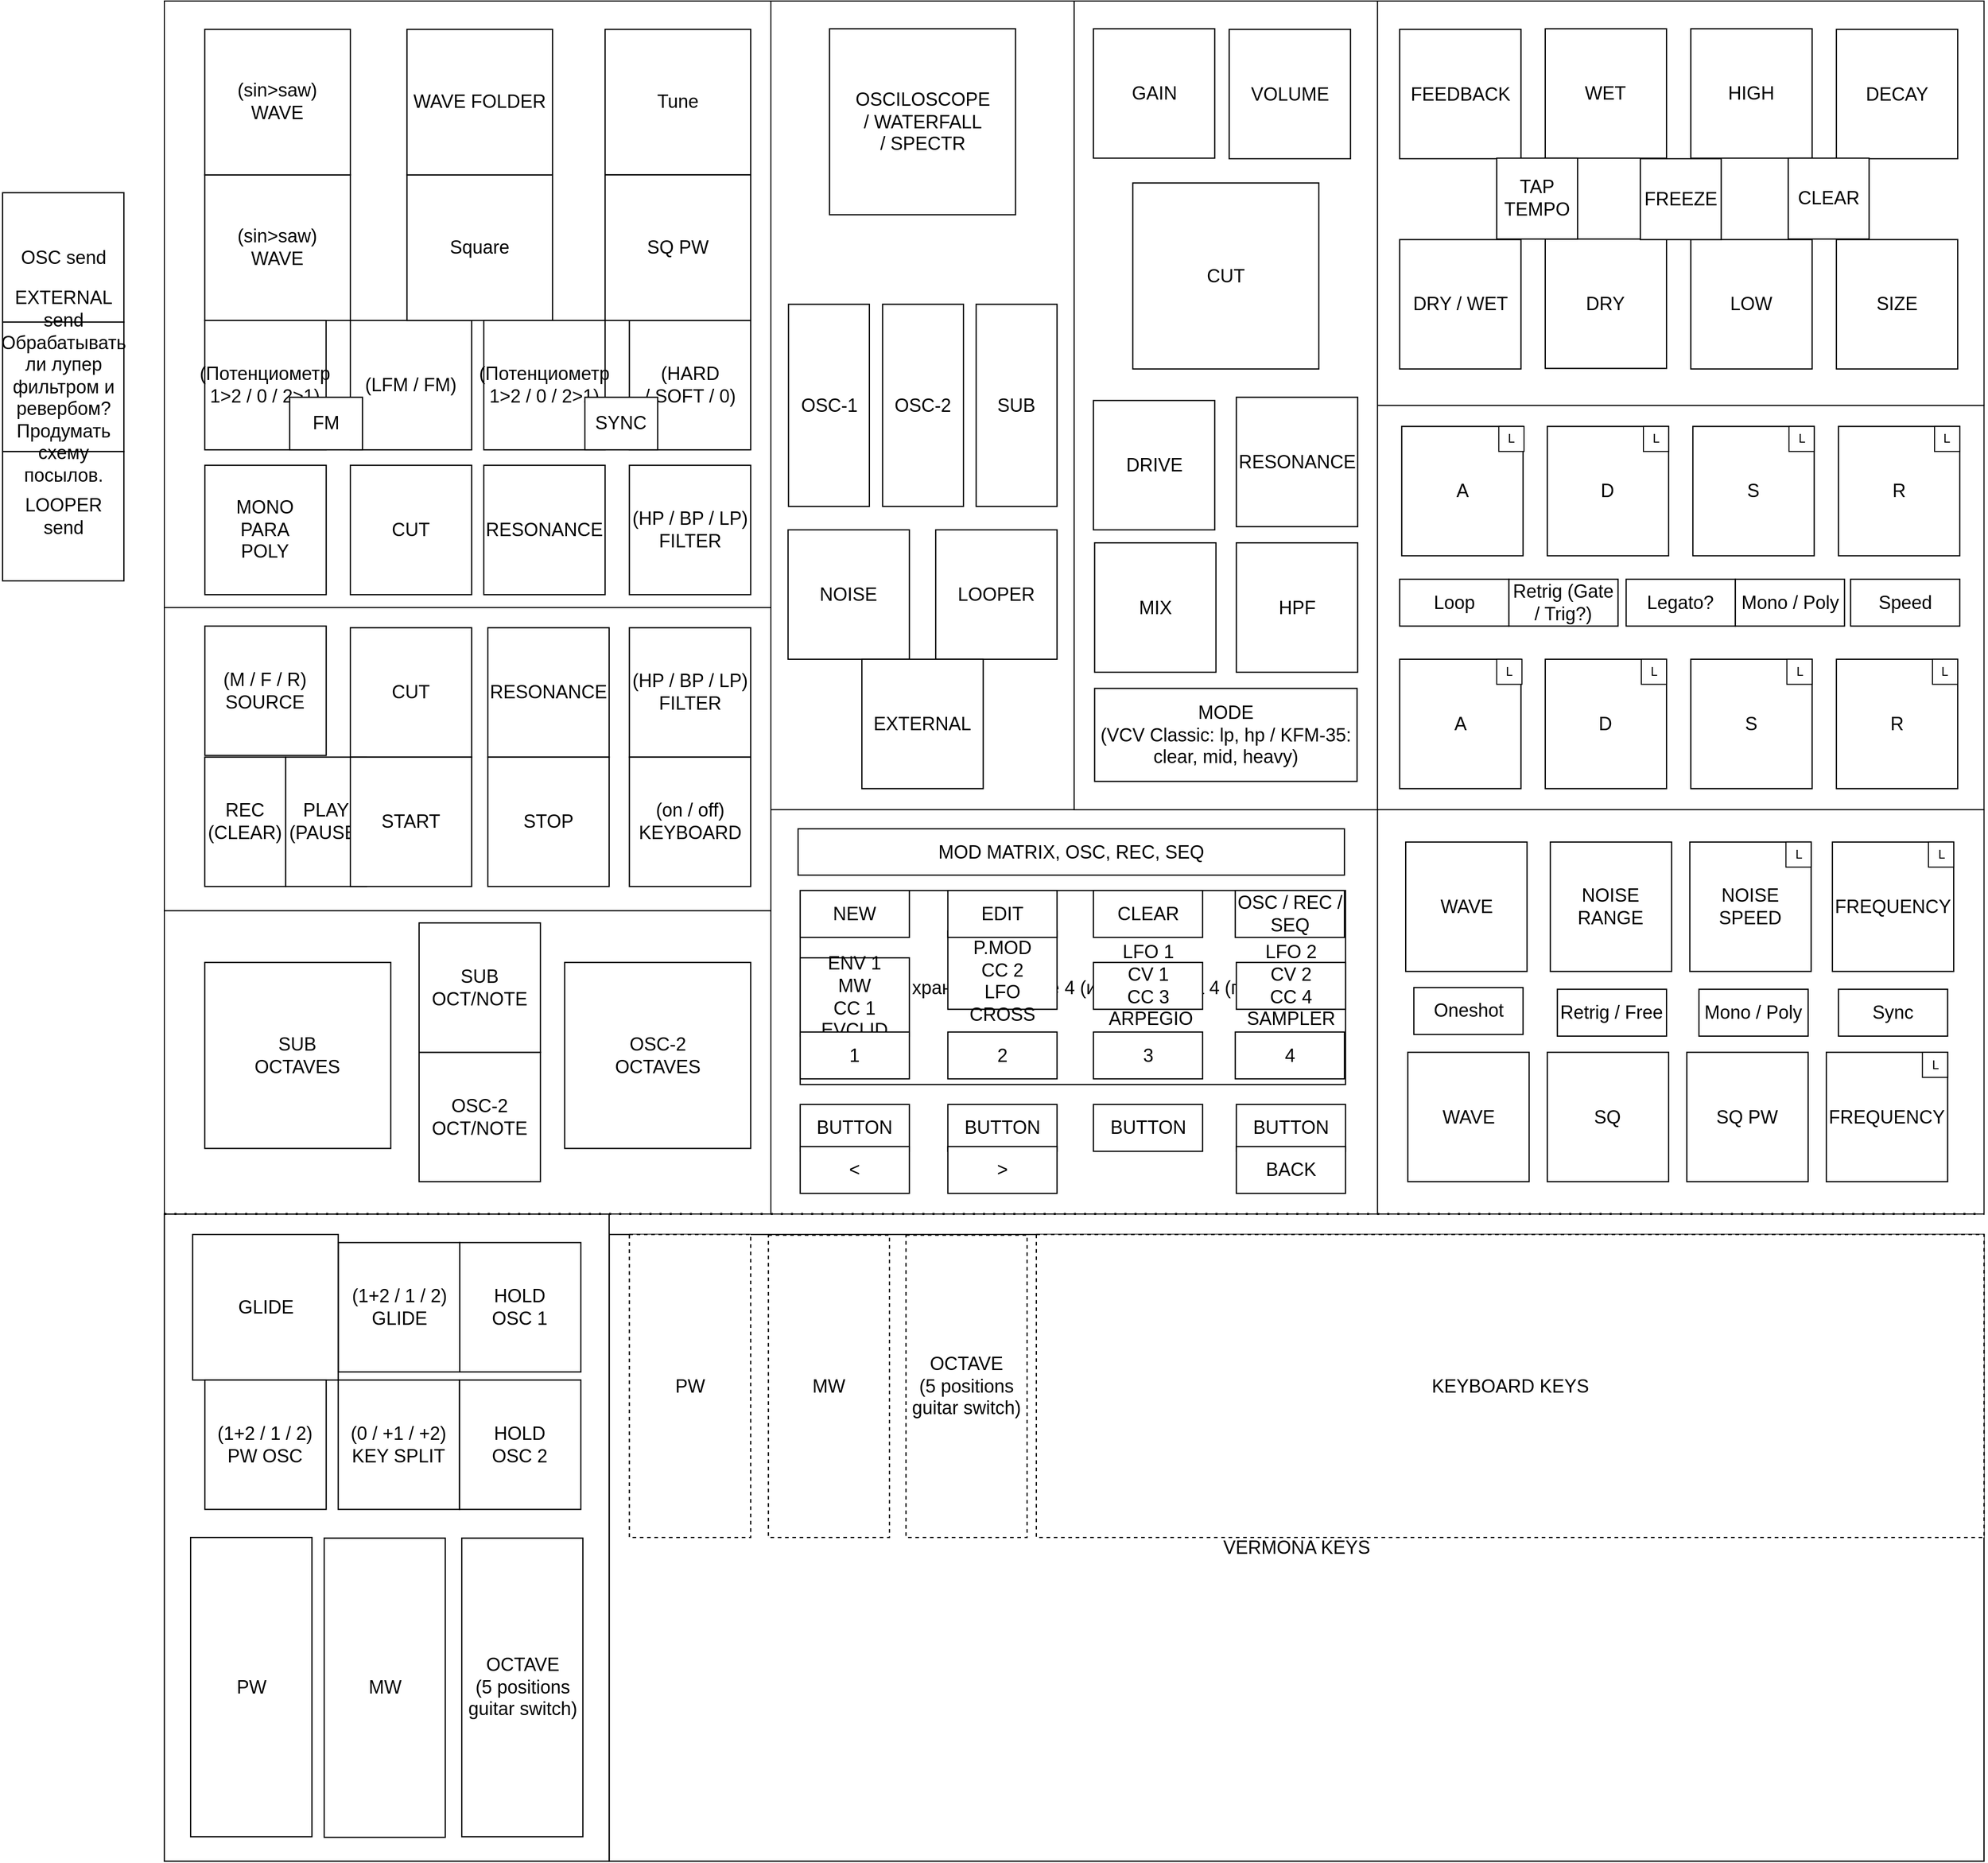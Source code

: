<mxfile version="27.0.4">
  <diagram name="Page-1" id="0yerQAa0baYgFGr-IkGp">
    <mxGraphModel dx="3122" dy="815" grid="1" gridSize="39.37" guides="1" tooltips="1" connect="1" arrows="1" fold="1" page="1" pageScale="1" pageWidth="1776" pageHeight="1811" math="0" shadow="0">
      <root>
        <mxCell id="0" />
        <mxCell id="1" parent="0" />
        <mxCell id="m4RewTG6IQld1wpyNN1v-41" value="VERMONA KEYS" style="rounded=0;whiteSpace=wrap;html=1;strokeWidth=1.181;fontSize=18;movable=0;resizable=0;rotatable=0;deletable=0;editable=0;locked=1;connectable=0;" parent="1" vertex="1">
          <mxGeometry x="433.05" y="1201" width="1338.58" height="610.235" as="geometry" />
        </mxCell>
        <mxCell id="wlH6y_KVvPXo0IShCjxc-1" value="" style="rounded=0;whiteSpace=wrap;html=1;strokeWidth=1.181;fontSize=18;movable=0;resizable=0;rotatable=0;deletable=0;editable=0;locked=1;connectable=0;" parent="1" vertex="1">
          <mxGeometry y="1181.1" width="433.07" height="630.14" as="geometry" />
        </mxCell>
        <mxCell id="xokh4Ez91sBqfJbft43O-5" value="" style="rounded=0;whiteSpace=wrap;html=1;movable=0;resizable=0;rotatable=0;deletable=0;editable=0;locked=1;connectable=0;" parent="1" vertex="1">
          <mxGeometry x="-2.274e-13" y="1.421e-14" width="590.55" height="590.55" as="geometry" />
        </mxCell>
        <mxCell id="xokh4Ez91sBqfJbft43O-4" value="" style="rounded=0;whiteSpace=wrap;html=1;movable=0;resizable=0;rotatable=0;deletable=0;editable=0;locked=1;connectable=0;" parent="1" vertex="1">
          <mxGeometry x="-2.274e-13" y="590.54" width="590.55" height="295.275" as="geometry" />
        </mxCell>
        <mxCell id="xokh4Ez91sBqfJbft43O-3" value="" style="rounded=0;whiteSpace=wrap;html=1;movable=0;resizable=0;rotatable=0;deletable=0;editable=0;locked=1;connectable=0;" parent="1" vertex="1">
          <mxGeometry x="-2.274e-13" y="885.82" width="590.55" height="295.275" as="geometry" />
        </mxCell>
        <mxCell id="xokh4Ez91sBqfJbft43O-2" value="" style="rounded=0;whiteSpace=wrap;html=1;movable=0;resizable=0;rotatable=0;deletable=0;editable=0;locked=1;connectable=0;" parent="1" vertex="1">
          <mxGeometry x="1181.08" y="393.7" width="590.55" height="393.7" as="geometry" />
        </mxCell>
        <mxCell id="d05ju5goZMEUmhi3or16-11" value="" style="rounded=0;whiteSpace=wrap;html=1;movable=0;resizable=0;rotatable=0;deletable=0;editable=0;locked=1;connectable=0;" parent="1" vertex="1">
          <mxGeometry x="1181.1" width="590.55" height="393.7" as="geometry" />
        </mxCell>
        <mxCell id="xokh4Ez91sBqfJbft43O-1" value="" style="rounded=0;whiteSpace=wrap;html=1;movable=0;resizable=0;rotatable=0;deletable=0;editable=0;locked=1;connectable=0;" parent="1" vertex="1">
          <mxGeometry x="1181.1" y="787.4" width="590.55" height="393.7" as="geometry" />
        </mxCell>
        <mxCell id="56mNvcB_yV8vKIjIocQw-3" value="" style="rounded=0;whiteSpace=wrap;html=1;movable=0;resizable=0;rotatable=0;deletable=0;editable=0;locked=1;connectable=0;" parent="1" vertex="1">
          <mxGeometry x="590.55" width="295.27" height="787.4" as="geometry" />
        </mxCell>
        <mxCell id="d05ju5goZMEUmhi3or16-10" value="" style="rounded=0;whiteSpace=wrap;html=1;movable=0;resizable=0;rotatable=0;deletable=0;editable=0;locked=1;connectable=0;" parent="1" vertex="1">
          <mxGeometry x="590.55" y="787.4" width="590.55" height="393.7" as="geometry" />
        </mxCell>
        <mxCell id="m4RewTG6IQld1wpyNN1v-2" value="(sin&amp;gt;saw)&lt;br&gt;WAVE" style="rounded=0;whiteSpace=wrap;html=1;strokeWidth=1.181;fontSize=18;" parent="1" vertex="1">
          <mxGeometry x="39.37" y="169.29" width="141.732" height="141.732" as="geometry" />
        </mxCell>
        <mxCell id="m4RewTG6IQld1wpyNN1v-3" value="(LFM / FM)" style="rounded=0;whiteSpace=wrap;html=1;strokeWidth=1.181;fontSize=18;" parent="1" vertex="1">
          <mxGeometry x="181.1" y="311.02" width="118.11" height="125.984" as="geometry" />
        </mxCell>
        <mxCell id="m4RewTG6IQld1wpyNN1v-4" value="Square" style="rounded=0;whiteSpace=wrap;html=1;strokeWidth=1.181;fontSize=18;" parent="1" vertex="1">
          <mxGeometry x="236.22" y="169.29" width="141.732" height="141.732" as="geometry" />
        </mxCell>
        <mxCell id="m4RewTG6IQld1wpyNN1v-6" value="(HARD /&amp;nbsp;SOFT / 0)" style="rounded=0;whiteSpace=wrap;html=1;strokeWidth=1.181;fontSize=18;" parent="1" vertex="1">
          <mxGeometry x="452.75" y="311.02" width="118.11" height="125.984" as="geometry" />
        </mxCell>
        <mxCell id="m4RewTG6IQld1wpyNN1v-7" value="(sin&amp;gt;saw)&lt;br&gt;WAVE" style="rounded=0;whiteSpace=wrap;html=1;strokeWidth=1.181;fontSize=18;" parent="1" vertex="1">
          <mxGeometry x="39.37" y="27.56" width="141.732" height="141.732" as="geometry" />
        </mxCell>
        <mxCell id="m4RewTG6IQld1wpyNN1v-9" value="WAVE FOLDER" style="rounded=0;whiteSpace=wrap;html=1;strokeWidth=1.181;fontSize=18;" parent="1" vertex="1">
          <mxGeometry x="236.22" y="27.56" width="141.732" height="141.732" as="geometry" />
        </mxCell>
        <mxCell id="m4RewTG6IQld1wpyNN1v-10" value="Tune" style="rounded=0;whiteSpace=wrap;html=1;strokeWidth=1.181;fontSize=18;" parent="1" vertex="1">
          <mxGeometry x="429.13" y="27.56" width="141.732" height="141.732" as="geometry" />
        </mxCell>
        <mxCell id="m4RewTG6IQld1wpyNN1v-14" value="OSC-2&lt;br&gt;OCTAVES" style="rounded=0;whiteSpace=wrap;html=1;strokeWidth=1.181;fontSize=18;" parent="1" vertex="1">
          <mxGeometry x="389.76" y="936.13" width="181.102" height="181.102" as="geometry" />
        </mxCell>
        <mxCell id="m4RewTG6IQld1wpyNN1v-15" value="OSC-2&lt;br&gt;OCT/NOTE" style="rounded=0;whiteSpace=wrap;html=1;strokeWidth=1.181;fontSize=18;" parent="1" vertex="1">
          <mxGeometry x="248.03" y="1023.62" width="118.11" height="125.984" as="geometry" />
        </mxCell>
        <mxCell id="m4RewTG6IQld1wpyNN1v-16" value="SUB&lt;br&gt;OCTAVES" style="rounded=0;whiteSpace=wrap;html=1;strokeWidth=1.181;fontSize=18;" parent="1" vertex="1">
          <mxGeometry x="39.37" y="936.13" width="181.102" height="181.102" as="geometry" />
        </mxCell>
        <mxCell id="m4RewTG6IQld1wpyNN1v-17" value="SUB&lt;br&gt;OCT/NOTE" style="rounded=0;whiteSpace=wrap;html=1;strokeWidth=1.181;fontSize=18;" parent="1" vertex="1">
          <mxGeometry x="248.03" y="897.64" width="118.11" height="125.984" as="geometry" />
        </mxCell>
        <mxCell id="m4RewTG6IQld1wpyNN1v-19" value="&lt;div&gt;OSC-1&lt;/div&gt;" style="rounded=0;whiteSpace=wrap;html=1;strokeWidth=1.181;fontSize=18;" parent="1" vertex="1">
          <mxGeometry x="607.67" y="295.29" width="78.74" height="196.85" as="geometry" />
        </mxCell>
        <mxCell id="m4RewTG6IQld1wpyNN1v-20" value="OSC-2" style="rounded=0;whiteSpace=wrap;html=1;strokeWidth=1.181;fontSize=18;" parent="1" vertex="1">
          <mxGeometry x="699.29" y="295.27" width="78.74" height="196.85" as="geometry" />
        </mxCell>
        <mxCell id="m4RewTG6IQld1wpyNN1v-21" value="SUB" style="rounded=0;whiteSpace=wrap;html=1;strokeWidth=1.181;fontSize=18;" parent="1" vertex="1">
          <mxGeometry x="790.38" y="295.29" width="78.74" height="196.85" as="geometry" />
        </mxCell>
        <mxCell id="m4RewTG6IQld1wpyNN1v-22" value="NOISE" style="rounded=0;whiteSpace=wrap;html=1;strokeWidth=1.181;fontSize=18;" parent="1" vertex="1">
          <mxGeometry x="607.25" y="514.93" width="118.11" height="125.984" as="geometry" />
        </mxCell>
        <mxCell id="m4RewTG6IQld1wpyNN1v-23" value="LOOPER" style="rounded=0;whiteSpace=wrap;html=1;strokeWidth=1.181;fontSize=18;" parent="1" vertex="1">
          <mxGeometry x="751.01" y="514.93" width="118.11" height="125.984" as="geometry" />
        </mxCell>
        <mxCell id="m4RewTG6IQld1wpyNN1v-24" value="EXTERNAL" style="rounded=0;whiteSpace=wrap;html=1;strokeWidth=1.181;fontSize=18;" parent="1" vertex="1">
          <mxGeometry x="679.13" y="640.91" width="118.11" height="125.984" as="geometry" />
        </mxCell>
        <mxCell id="m4RewTG6IQld1wpyNN1v-32" value="GLIDE" style="rounded=0;whiteSpace=wrap;html=1;strokeWidth=1.181;fontSize=18;" parent="1" vertex="1">
          <mxGeometry x="27.56" y="1201.0" width="141.732" height="141.732" as="geometry" />
        </mxCell>
        <mxCell id="m4RewTG6IQld1wpyNN1v-35" value="MW" style="rounded=0;whiteSpace=wrap;html=1;strokeWidth=1.181;fontSize=18;dashed=1;" parent="1" vertex="1">
          <mxGeometry x="588.09" y="1201.61" width="117.9" height="294.45" as="geometry" />
        </mxCell>
        <mxCell id="m4RewTG6IQld1wpyNN1v-36" value="OCTAVE&lt;br&gt;(5 positions guitar switch)" style="rounded=0;whiteSpace=wrap;html=1;strokeWidth=1.181;fontSize=18;dashed=1;" parent="1" vertex="1">
          <mxGeometry x="722.06" y="1201.61" width="117.9" height="294.45" as="geometry" />
        </mxCell>
        <mxCell id="m4RewTG6IQld1wpyNN1v-37" value="HOLD&lt;br&gt;&lt;div&gt;OSC 1&lt;/div&gt;" style="rounded=0;whiteSpace=wrap;html=1;strokeWidth=1.181;fontSize=18;" parent="1" vertex="1">
          <mxGeometry x="287.4" y="1208.87" width="118.11" height="125.984" as="geometry" />
        </mxCell>
        <mxCell id="m4RewTG6IQld1wpyNN1v-38" value="(0 / +1 / +2)&lt;br&gt;KEY SPLIT" style="rounded=0;whiteSpace=wrap;html=1;strokeWidth=1.181;fontSize=18;" parent="1" vertex="1">
          <mxGeometry x="169.29" y="1342.73" width="118.11" height="125.984" as="geometry" />
        </mxCell>
        <mxCell id="m4RewTG6IQld1wpyNN1v-39" value="" style="endArrow=none;html=1;rounded=0;strokeWidth=1.968;dashed=1;dashPattern=1 4;" parent="1" edge="1">
          <mxGeometry width="50" height="50" relative="1" as="geometry">
            <mxPoint y="1181" as="sourcePoint" />
            <mxPoint x="1772" y="1181" as="targetPoint" />
          </mxGeometry>
        </mxCell>
        <mxCell id="m4RewTG6IQld1wpyNN1v-42" value="S" style="rounded=0;whiteSpace=wrap;html=1;strokeWidth=1.181;fontSize=18;" parent="1" vertex="1">
          <mxGeometry x="1488.18" y="414.19" width="118.11" height="125.984" as="geometry" />
        </mxCell>
        <mxCell id="m4RewTG6IQld1wpyNN1v-44" value="R" style="rounded=0;whiteSpace=wrap;html=1;strokeWidth=1.181;fontSize=18;" parent="1" vertex="1">
          <mxGeometry x="1629.91" y="414.19" width="118.11" height="125.984" as="geometry" />
        </mxCell>
        <mxCell id="m4RewTG6IQld1wpyNN1v-46" value="A" style="rounded=0;whiteSpace=wrap;html=1;strokeWidth=1.181;fontSize=18;" parent="1" vertex="1">
          <mxGeometry x="1204.72" y="414.19" width="118.11" height="125.984" as="geometry" />
        </mxCell>
        <mxCell id="m4RewTG6IQld1wpyNN1v-48" value="D" style="rounded=0;whiteSpace=wrap;html=1;strokeWidth=1.181;fontSize=18;" parent="1" vertex="1">
          <mxGeometry x="1346.45" y="414.19" width="118.11" height="125.984" as="geometry" />
        </mxCell>
        <mxCell id="m4RewTG6IQld1wpyNN1v-73" value="Модуляция хранится в табле 4 (источники) на 4 (получатели)" style="rounded=0;whiteSpace=wrap;html=1;strokeWidth=1.181;fontSize=18;" parent="1" vertex="1">
          <mxGeometry x="619.06" y="866.14" width="530.94" height="188.86" as="geometry" />
        </mxCell>
        <mxCell id="xWX6AHxLNLRqpK4tOp0E-5" value="(1+2 / 1 / 2)&lt;br&gt;PW OSC" style="rounded=0;whiteSpace=wrap;html=1;strokeWidth=1.181;fontSize=18;" parent="1" vertex="1">
          <mxGeometry x="39.47" y="1342.73" width="118.11" height="125.984" as="geometry" />
        </mxCell>
        <mxCell id="xWX6AHxLNLRqpK4tOp0E-8" value="SIZE" style="rounded=0;whiteSpace=wrap;html=1;strokeWidth=1.181;fontSize=18;" parent="1" vertex="1">
          <mxGeometry x="1627.89" y="232.28" width="118.11" height="125.984" as="geometry" />
        </mxCell>
        <mxCell id="xWX6AHxLNLRqpK4tOp0E-9" value="DRY" style="rounded=0;whiteSpace=wrap;html=1;strokeWidth=1.181;fontSize=18;" parent="1" vertex="1">
          <mxGeometry x="1344.42" y="231.74" width="118.11" height="125.984" as="geometry" />
        </mxCell>
        <mxCell id="xWX6AHxLNLRqpK4tOp0E-10" value="HIGH" style="rounded=0;whiteSpace=wrap;html=1;strokeWidth=1.181;fontSize=18;" parent="1" vertex="1">
          <mxGeometry x="1486.16" y="27.02" width="118.11" height="125.984" as="geometry" />
        </mxCell>
        <mxCell id="xWX6AHxLNLRqpK4tOp0E-11" value="DECAY" style="rounded=0;whiteSpace=wrap;html=1;strokeWidth=1.181;fontSize=18;" parent="1" vertex="1">
          <mxGeometry x="1627.89" y="27.57" width="118.11" height="125.984" as="geometry" />
        </mxCell>
        <mxCell id="xWX6AHxLNLRqpK4tOp0E-12" value="WET" style="rounded=0;whiteSpace=wrap;html=1;strokeWidth=1.181;fontSize=18;" parent="1" vertex="1">
          <mxGeometry x="1344.42" y="27.02" width="118.11" height="125.984" as="geometry" />
        </mxCell>
        <mxCell id="xWX6AHxLNLRqpK4tOp0E-13" value="LOW" style="rounded=0;whiteSpace=wrap;html=1;strokeWidth=1.181;fontSize=18;" parent="1" vertex="1">
          <mxGeometry x="1486.16" y="232.28" width="118.11" height="125.984" as="geometry" />
        </mxCell>
        <mxCell id="8TTZSuKu-VtuvrujYmn4-5" value="(M / F / R)&lt;div&gt;SOURCE&lt;/div&gt;" style="rounded=0;whiteSpace=wrap;html=1;strokeWidth=1.181;fontSize=18;" parent="1" vertex="1">
          <mxGeometry x="39.47" y="608.61" width="118.11" height="125.984" as="geometry" />
        </mxCell>
        <mxCell id="56mNvcB_yV8vKIjIocQw-1" value="CUT" style="rounded=0;whiteSpace=wrap;html=1;strokeWidth=1.181;fontSize=18;" parent="1" vertex="1">
          <mxGeometry x="181.1" y="452.05" width="118.11" height="125.984" as="geometry" />
        </mxCell>
        <mxCell id="56mNvcB_yV8vKIjIocQw-2" value="RESONANCE" style="rounded=0;whiteSpace=wrap;html=1;strokeWidth=1.181;fontSize=18;" parent="1" vertex="1">
          <mxGeometry x="311.02" y="452.05" width="118.11" height="125.984" as="geometry" />
        </mxCell>
        <mxCell id="xokh4Ez91sBqfJbft43O-6" value="(Потенциометр 1&amp;gt;2 / 0 / 2&amp;gt;1)" style="rounded=0;whiteSpace=wrap;html=1;strokeWidth=1.181;fontSize=18;" parent="1" vertex="1">
          <mxGeometry x="39.37" y="311.02" width="118.11" height="125.984" as="geometry" />
        </mxCell>
        <mxCell id="wlH6y_KVvPXo0IShCjxc-3" value="(1+2 / 1 / 2)&lt;br&gt;GLIDE" style="rounded=0;whiteSpace=wrap;html=1;strokeWidth=1.181;fontSize=18;" parent="1" vertex="1">
          <mxGeometry x="169.5" y="1208.87" width="118.11" height="125.984" as="geometry" />
        </mxCell>
        <mxCell id="wlH6y_KVvPXo0IShCjxc-5" value="HOLD&lt;br&gt;&lt;div&gt;OSC 2&lt;/div&gt;" style="rounded=0;whiteSpace=wrap;html=1;strokeWidth=1.181;fontSize=18;" parent="1" vertex="1">
          <mxGeometry x="287.4" y="1342.73" width="118.11" height="125.984" as="geometry" />
        </mxCell>
        <mxCell id="8wi24MFOJ5Ws7uHCbMtL-1" value="(Потенциометр 1&amp;gt;2 / 0 / 2&amp;gt;1)" style="rounded=0;whiteSpace=wrap;html=1;strokeWidth=1.181;fontSize=18;" parent="1" vertex="1">
          <mxGeometry x="311.02" y="311.02" width="118.11" height="125.984" as="geometry" />
        </mxCell>
        <mxCell id="8wi24MFOJ5Ws7uHCbMtL-3" value="&lt;div&gt;FM&lt;/div&gt;" style="rounded=0;whiteSpace=wrap;html=1;strokeWidth=1.181;fontSize=18;" parent="1" vertex="1">
          <mxGeometry x="122.04" y="385.82" width="70.87" height="51.18" as="geometry" />
        </mxCell>
        <mxCell id="8wi24MFOJ5Ws7uHCbMtL-4" value="SYNC" style="rounded=0;whiteSpace=wrap;html=1;strokeWidth=1.181;fontSize=18;" parent="1" vertex="1">
          <mxGeometry x="409.45" y="385.82" width="70.87" height="51.18" as="geometry" />
        </mxCell>
        <mxCell id="8wi24MFOJ5Ws7uHCbMtL-5" value="SQ PW" style="rounded=0;whiteSpace=wrap;html=1;strokeWidth=1.181;fontSize=18;" parent="1" vertex="1">
          <mxGeometry x="429.13" y="169.29" width="141.732" height="141.732" as="geometry" />
        </mxCell>
        <mxCell id="8wi24MFOJ5Ws7uHCbMtL-7" value="FREEZE" style="rounded=0;whiteSpace=wrap;html=1;strokeWidth=1.181;fontSize=18;" parent="1" vertex="1">
          <mxGeometry x="1437.01" y="153.55" width="78.74" height="78.74" as="geometry" />
        </mxCell>
        <mxCell id="8wi24MFOJ5Ws7uHCbMtL-8" value="CLEAR" style="rounded=0;whiteSpace=wrap;html=1;strokeWidth=1.181;fontSize=18;" parent="1" vertex="1">
          <mxGeometry x="1581.0" y="153" width="78.74" height="78.74" as="geometry" />
        </mxCell>
        <mxCell id="8wi24MFOJ5Ws7uHCbMtL-9" value="Retrig (Gate / Trig?)" style="rounded=0;whiteSpace=wrap;html=1;strokeWidth=1.181;fontSize=18;" parent="1" vertex="1">
          <mxGeometry x="1309" y="562.99" width="106.3" height="45.62" as="geometry" />
        </mxCell>
        <mxCell id="8wi24MFOJ5Ws7uHCbMtL-10" value="Loop" style="rounded=0;whiteSpace=wrap;html=1;strokeWidth=1.181;fontSize=18;" parent="1" vertex="1">
          <mxGeometry x="1202.7" y="562.99" width="106.3" height="45.62" as="geometry" />
        </mxCell>
        <mxCell id="8wi24MFOJ5Ws7uHCbMtL-11" value="Legato?" style="rounded=0;whiteSpace=wrap;html=1;strokeWidth=1.181;fontSize=18;" parent="1" vertex="1">
          <mxGeometry x="1423.2" y="562.99" width="106.3" height="45.62" as="geometry" />
        </mxCell>
        <mxCell id="8wi24MFOJ5Ws7uHCbMtL-12" value="Mono / Poly" style="rounded=0;whiteSpace=wrap;html=1;strokeWidth=1.181;fontSize=18;" parent="1" vertex="1">
          <mxGeometry x="1529.5" y="562.99" width="106.3" height="45.62" as="geometry" />
        </mxCell>
        <mxCell id="8wi24MFOJ5Ws7uHCbMtL-13" value="Speed" style="rounded=0;whiteSpace=wrap;html=1;strokeWidth=1.181;fontSize=18;" parent="1" vertex="1">
          <mxGeometry x="1641.72" y="562.99" width="106.3" height="45.62" as="geometry" />
        </mxCell>
        <mxCell id="8wi24MFOJ5Ws7uHCbMtL-19" value="S" style="rounded=0;whiteSpace=wrap;html=1;strokeWidth=1.181;fontSize=18;" parent="1" vertex="1">
          <mxGeometry x="1486.16" y="640.91" width="118.11" height="125.984" as="geometry" />
        </mxCell>
        <mxCell id="8wi24MFOJ5Ws7uHCbMtL-20" value="R" style="rounded=0;whiteSpace=wrap;html=1;strokeWidth=1.181;fontSize=18;" parent="1" vertex="1">
          <mxGeometry x="1627.89" y="640.91" width="118.11" height="125.984" as="geometry" />
        </mxCell>
        <mxCell id="8wi24MFOJ5Ws7uHCbMtL-21" value="A" style="rounded=0;whiteSpace=wrap;html=1;strokeWidth=1.181;fontSize=18;" parent="1" vertex="1">
          <mxGeometry x="1202.7" y="640.91" width="118.11" height="125.984" as="geometry" />
        </mxCell>
        <mxCell id="8wi24MFOJ5Ws7uHCbMtL-22" value="D" style="rounded=0;whiteSpace=wrap;html=1;strokeWidth=1.181;fontSize=18;" parent="1" vertex="1">
          <mxGeometry x="1344.43" y="640.91" width="118.11" height="125.984" as="geometry" />
        </mxCell>
        <mxCell id="8wi24MFOJ5Ws7uHCbMtL-24" value="SQ PW" style="rounded=0;whiteSpace=wrap;html=1;strokeWidth=1.181;fontSize=18;" parent="1" vertex="1">
          <mxGeometry x="1482.27" y="1023.62" width="118.11" height="125.984" as="geometry" />
        </mxCell>
        <mxCell id="8wi24MFOJ5Ws7uHCbMtL-25" value="FREQUENCY" style="rounded=0;whiteSpace=wrap;html=1;strokeWidth=1.181;fontSize=18;" parent="1" vertex="1">
          <mxGeometry x="1618.1" y="1023.62" width="118.11" height="125.984" as="geometry" />
        </mxCell>
        <mxCell id="8wi24MFOJ5Ws7uHCbMtL-26" value="WAVE" style="rounded=0;whiteSpace=wrap;html=1;strokeWidth=1.181;fontSize=18;" parent="1" vertex="1">
          <mxGeometry x="1210.63" y="1023.62" width="118.11" height="125.984" as="geometry" />
        </mxCell>
        <mxCell id="8wi24MFOJ5Ws7uHCbMtL-27" value="SQ" style="rounded=0;whiteSpace=wrap;html=1;strokeWidth=1.181;fontSize=18;" parent="1" vertex="1">
          <mxGeometry x="1346.45" y="1023.62" width="118.11" height="125.984" as="geometry" />
        </mxCell>
        <mxCell id="8wi24MFOJ5Ws7uHCbMtL-28" value="NOISE&lt;br&gt;SPEED" style="rounded=0;whiteSpace=wrap;html=1;strokeWidth=1.181;fontSize=18;" parent="1" vertex="1">
          <mxGeometry x="1485.21" y="818.89" width="118.11" height="125.984" as="geometry" />
        </mxCell>
        <mxCell id="8wi24MFOJ5Ws7uHCbMtL-29" value="FREQUENCY" style="rounded=0;whiteSpace=wrap;html=1;strokeWidth=1.181;fontSize=18;" parent="1" vertex="1">
          <mxGeometry x="1624.0" y="818.89" width="118.11" height="125.984" as="geometry" />
        </mxCell>
        <mxCell id="8wi24MFOJ5Ws7uHCbMtL-30" value="WAVE" style="rounded=0;whiteSpace=wrap;html=1;strokeWidth=1.181;fontSize=18;" parent="1" vertex="1">
          <mxGeometry x="1208.6" y="818.89" width="118.11" height="125.984" as="geometry" />
        </mxCell>
        <mxCell id="8wi24MFOJ5Ws7uHCbMtL-31" value="NOISE&lt;br&gt;RANGE" style="rounded=0;whiteSpace=wrap;html=1;strokeWidth=1.181;fontSize=18;" parent="1" vertex="1">
          <mxGeometry x="1349.38" y="818.89" width="118.11" height="125.984" as="geometry" />
        </mxCell>
        <mxCell id="8wi24MFOJ5Ws7uHCbMtL-33" value="ENV 2&lt;div&gt;P.MOD&lt;br&gt;CC 2&lt;/div&gt;LFO CROSS" style="rounded=0;whiteSpace=wrap;html=1;strokeWidth=1.181;fontSize=18;" parent="1" vertex="1">
          <mxGeometry x="762.82" y="905.51" width="106.3" height="76.24" as="geometry" />
        </mxCell>
        <mxCell id="8wi24MFOJ5Ws7uHCbMtL-34" value="ENV 1&lt;br&gt;MW&lt;br&gt;CC 1&lt;br&gt;EVCLID" style="rounded=0;whiteSpace=wrap;html=1;strokeWidth=1.181;fontSize=18;" parent="1" vertex="1">
          <mxGeometry x="619.06" y="931.63" width="106.3" height="76.24" as="geometry" />
        </mxCell>
        <mxCell id="8wi24MFOJ5Ws7uHCbMtL-36" value="LFO 1&lt;br&gt;CV 1&lt;br&gt;CC 3&lt;br&gt;&amp;nbsp;ARPEGIO" style="rounded=0;whiteSpace=wrap;html=1;strokeWidth=1.181;fontSize=18;" parent="1" vertex="1">
          <mxGeometry x="904.55" y="936.13" width="106.3" height="45.62" as="geometry" />
        </mxCell>
        <mxCell id="8wi24MFOJ5Ws7uHCbMtL-37" value="LFO 2&lt;br&gt;CV 2&lt;br&gt;CC 4&lt;br&gt;SAMPLER" style="rounded=0;whiteSpace=wrap;html=1;strokeWidth=1.181;fontSize=18;" parent="1" vertex="1">
          <mxGeometry x="1043.7" y="936.13" width="106.3" height="45.62" as="geometry" />
        </mxCell>
        <mxCell id="8wi24MFOJ5Ws7uHCbMtL-38" value="PW" style="rounded=0;whiteSpace=wrap;html=1;strokeWidth=1.181;fontSize=18;dashed=1;" parent="1" vertex="1">
          <mxGeometry x="452.75" y="1201" width="118.11" height="295.06" as="geometry" />
        </mxCell>
        <mxCell id="56mNvcB_yV8vKIjIocQw-4" value="" style="rounded=0;whiteSpace=wrap;html=1;movable=0;resizable=0;rotatable=0;deletable=0;editable=0;locked=1;connectable=0;" parent="1" vertex="1">
          <mxGeometry x="885.82" width="295.27" height="787.4" as="geometry" />
        </mxCell>
        <mxCell id="m4RewTG6IQld1wpyNN1v-1" value="&lt;div&gt;CUT&lt;/div&gt;" style="rounded=0;whiteSpace=wrap;html=1;strokeWidth=1.181;fontSize=18;movable=1;resizable=1;rotatable=1;deletable=1;editable=1;locked=0;connectable=1;" parent="1" vertex="1">
          <mxGeometry x="942.9" y="177.17" width="181.102" height="181.102" as="geometry" />
        </mxCell>
        <mxCell id="m4RewTG6IQld1wpyNN1v-76" value="MODE&lt;br&gt;(VCV Classic: lp, hp / KFM-35: clear, mid, heavy)" style="rounded=0;whiteSpace=wrap;html=1;strokeWidth=1.181;fontSize=18;direction=south;movable=1;resizable=1;rotatable=1;deletable=1;editable=1;locked=0;connectable=1;" parent="1" vertex="1">
          <mxGeometry x="905.73" y="669.29" width="255.49" height="90.54" as="geometry" />
        </mxCell>
        <mxCell id="d05ju5goZMEUmhi3or16-1" value="VOLUME" style="rounded=0;whiteSpace=wrap;html=1;strokeWidth=1.181;fontSize=18;movable=1;resizable=1;rotatable=1;deletable=1;editable=1;locked=0;connectable=1;" parent="1" vertex="1">
          <mxGeometry x="1036.73" y="27.57" width="118.11" height="125.984" as="geometry" />
        </mxCell>
        <mxCell id="8wi24MFOJ5Ws7uHCbMtL-6" value="DRIVE" style="rounded=0;whiteSpace=wrap;html=1;strokeWidth=1.181;fontSize=18;movable=1;resizable=1;rotatable=1;deletable=1;editable=1;locked=0;connectable=1;" parent="1" vertex="1">
          <mxGeometry x="904.55" y="388.95" width="118.11" height="125.984" as="geometry" />
        </mxCell>
        <mxCell id="8wi24MFOJ5Ws7uHCbMtL-39" value="(HP / BP / LP)&lt;div&gt;FILTER&lt;/div&gt;" style="rounded=0;whiteSpace=wrap;html=1;strokeWidth=1.181;fontSize=18;" parent="1" vertex="1">
          <mxGeometry x="452.75" y="610.23" width="118.11" height="125.984" as="geometry" />
        </mxCell>
        <mxCell id="8wi24MFOJ5Ws7uHCbMtL-40" value="CUT" style="rounded=0;whiteSpace=wrap;html=1;strokeWidth=1.181;fontSize=18;" parent="1" vertex="1">
          <mxGeometry x="181.1" y="610.23" width="118.11" height="125.984" as="geometry" />
        </mxCell>
        <mxCell id="8wi24MFOJ5Ws7uHCbMtL-41" value="RESONANCE" style="rounded=0;whiteSpace=wrap;html=1;strokeWidth=1.181;fontSize=18;" parent="1" vertex="1">
          <mxGeometry x="314.96" y="610.23" width="118.11" height="125.984" as="geometry" />
        </mxCell>
        <mxCell id="8wi24MFOJ5Ws7uHCbMtL-42" value="(HP / BP / LP)&lt;div&gt;FILTER&lt;/div&gt;" style="rounded=0;whiteSpace=wrap;html=1;strokeWidth=1.181;fontSize=18;" parent="1" vertex="1">
          <mxGeometry x="452.75" y="452.05" width="118.11" height="125.984" as="geometry" />
        </mxCell>
        <mxCell id="8wi24MFOJ5Ws7uHCbMtL-45" value="REC&lt;br&gt;(CLEAR)" style="rounded=0;whiteSpace=wrap;html=1;strokeWidth=1.181;fontSize=18;" parent="1" vertex="1">
          <mxGeometry x="39.37" y="736.21" width="78.74" height="125.98" as="geometry" />
        </mxCell>
        <mxCell id="8wi24MFOJ5Ws7uHCbMtL-46" value="(on / off)&lt;br&gt;KEYBOARD" style="rounded=0;whiteSpace=wrap;html=1;strokeWidth=1.181;fontSize=18;" parent="1" vertex="1">
          <mxGeometry x="452.75" y="736.21" width="118.11" height="125.984" as="geometry" />
        </mxCell>
        <mxCell id="8wi24MFOJ5Ws7uHCbMtL-47" value="PLAY&lt;br&gt;(PAUSE)" style="rounded=0;whiteSpace=wrap;html=1;strokeWidth=1.181;fontSize=18;" parent="1" vertex="1">
          <mxGeometry x="118.11" y="736.21" width="78.74" height="125.98" as="geometry" />
        </mxCell>
        <mxCell id="8wi24MFOJ5Ws7uHCbMtL-48" value="START" style="rounded=0;whiteSpace=wrap;html=1;strokeWidth=1.181;fontSize=18;" parent="1" vertex="1">
          <mxGeometry x="181.1" y="736.21" width="118.11" height="125.984" as="geometry" />
        </mxCell>
        <mxCell id="8wi24MFOJ5Ws7uHCbMtL-49" value="STOP" style="rounded=0;whiteSpace=wrap;html=1;strokeWidth=1.181;fontSize=18;" parent="1" vertex="1">
          <mxGeometry x="314.96" y="736.21" width="118.11" height="125.984" as="geometry" />
        </mxCell>
        <mxCell id="8wi24MFOJ5Ws7uHCbMtL-51" value="MOD MATRIX, OSC, REC, SEQ" style="rounded=0;whiteSpace=wrap;html=1;strokeWidth=1.181;fontSize=18;" parent="1" vertex="1">
          <mxGeometry x="617" y="806" width="531.94" height="45.1" as="geometry" />
        </mxCell>
        <mxCell id="8wi24MFOJ5Ws7uHCbMtL-52" value="2" style="rounded=0;whiteSpace=wrap;html=1;strokeWidth=1.181;fontSize=18;" parent="1" vertex="1">
          <mxGeometry x="762.82" y="1003.87" width="106.3" height="45.62" as="geometry" />
        </mxCell>
        <mxCell id="8wi24MFOJ5Ws7uHCbMtL-53" value="1" style="rounded=0;whiteSpace=wrap;html=1;strokeWidth=1.181;fontSize=18;" parent="1" vertex="1">
          <mxGeometry x="619.06" y="1003.87" width="106.3" height="45.62" as="geometry" />
        </mxCell>
        <mxCell id="8wi24MFOJ5Ws7uHCbMtL-54" value="3" style="rounded=0;whiteSpace=wrap;html=1;strokeWidth=1.181;fontSize=18;" parent="1" vertex="1">
          <mxGeometry x="904.55" y="1003.87" width="106.3" height="45.62" as="geometry" />
        </mxCell>
        <mxCell id="8wi24MFOJ5Ws7uHCbMtL-55" value="4" style="rounded=0;whiteSpace=wrap;html=1;strokeWidth=1.181;fontSize=18;" parent="1" vertex="1">
          <mxGeometry x="1042.64" y="1003.87" width="106.3" height="45.62" as="geometry" />
        </mxCell>
        <mxCell id="8wi24MFOJ5Ws7uHCbMtL-57" value="BUTTON" style="rounded=0;whiteSpace=wrap;html=1;strokeWidth=1.181;fontSize=18;" parent="1" vertex="1">
          <mxGeometry x="762.82" y="1074.39" width="106.3" height="45.62" as="geometry" />
        </mxCell>
        <mxCell id="8wi24MFOJ5Ws7uHCbMtL-58" value="BUTTON" style="rounded=0;whiteSpace=wrap;html=1;strokeWidth=1.181;fontSize=18;" parent="1" vertex="1">
          <mxGeometry x="619.06" y="1074.39" width="106.3" height="45.62" as="geometry" />
        </mxCell>
        <mxCell id="8wi24MFOJ5Ws7uHCbMtL-59" value="BUTTON" style="rounded=0;whiteSpace=wrap;html=1;strokeWidth=1.181;fontSize=18;" parent="1" vertex="1">
          <mxGeometry x="904.55" y="1074.39" width="106.3" height="45.62" as="geometry" />
        </mxCell>
        <mxCell id="8wi24MFOJ5Ws7uHCbMtL-60" value="BUTTON" style="rounded=0;whiteSpace=wrap;html=1;strokeWidth=1.181;fontSize=18;" parent="1" vertex="1">
          <mxGeometry x="1043.7" y="1074.39" width="106.3" height="45.62" as="geometry" />
        </mxCell>
        <mxCell id="8wi24MFOJ5Ws7uHCbMtL-63" value="&amp;gt;" style="rounded=0;whiteSpace=wrap;html=1;strokeWidth=1.181;fontSize=18;" parent="1" vertex="1">
          <mxGeometry x="762.82" y="1115.38" width="106.3" height="45.62" as="geometry" />
        </mxCell>
        <mxCell id="8wi24MFOJ5Ws7uHCbMtL-64" value="&amp;lt;" style="rounded=0;whiteSpace=wrap;html=1;strokeWidth=1.181;fontSize=18;" parent="1" vertex="1">
          <mxGeometry x="619.06" y="1115.38" width="106.3" height="45.62" as="geometry" />
        </mxCell>
        <mxCell id="8wi24MFOJ5Ws7uHCbMtL-66" value="BACK" style="rounded=0;whiteSpace=wrap;html=1;strokeWidth=1.181;fontSize=18;" parent="1" vertex="1">
          <mxGeometry x="1043.7" y="1115.38" width="106.3" height="45.62" as="geometry" />
        </mxCell>
        <mxCell id="8wi24MFOJ5Ws7uHCbMtL-67" value="EDIT" style="rounded=0;whiteSpace=wrap;html=1;strokeWidth=1.181;fontSize=18;" parent="1" vertex="1">
          <mxGeometry x="762.82" y="866.14" width="106.3" height="45.62" as="geometry" />
        </mxCell>
        <mxCell id="8wi24MFOJ5Ws7uHCbMtL-68" value="NEW" style="rounded=0;whiteSpace=wrap;html=1;strokeWidth=1.181;fontSize=18;" parent="1" vertex="1">
          <mxGeometry x="619.06" y="866.14" width="106.3" height="45.62" as="geometry" />
        </mxCell>
        <mxCell id="8wi24MFOJ5Ws7uHCbMtL-69" value="CLEAR" style="rounded=0;whiteSpace=wrap;html=1;strokeWidth=1.181;fontSize=18;" parent="1" vertex="1">
          <mxGeometry x="904.55" y="866.14" width="106.3" height="45.62" as="geometry" />
        </mxCell>
        <mxCell id="8wi24MFOJ5Ws7uHCbMtL-70" value="OSC / REC / SEQ" style="rounded=0;whiteSpace=wrap;html=1;strokeWidth=1.181;fontSize=18;" parent="1" vertex="1">
          <mxGeometry x="1042.64" y="866.14" width="106.3" height="45.62" as="geometry" />
        </mxCell>
        <mxCell id="8wi24MFOJ5Ws7uHCbMtL-71" value="Retrig / Free" style="rounded=0;whiteSpace=wrap;html=1;strokeWidth=1.181;fontSize=18;" parent="1" vertex="1">
          <mxGeometry x="1356.23" y="962.25" width="106.3" height="45.62" as="geometry" />
        </mxCell>
        <mxCell id="8wi24MFOJ5Ws7uHCbMtL-72" value="Oneshot" style="rounded=0;whiteSpace=wrap;html=1;strokeWidth=1.181;fontSize=18;" parent="1" vertex="1">
          <mxGeometry x="1216.52" y="960.62" width="106.3" height="45.62" as="geometry" />
        </mxCell>
        <mxCell id="8wi24MFOJ5Ws7uHCbMtL-74" value="Mono / Poly" style="rounded=0;whiteSpace=wrap;html=1;strokeWidth=1.181;fontSize=18;" parent="1" vertex="1">
          <mxGeometry x="1494.08" y="962.25" width="106.3" height="45.62" as="geometry" />
        </mxCell>
        <mxCell id="8wi24MFOJ5Ws7uHCbMtL-75" value="Sync" style="rounded=0;whiteSpace=wrap;html=1;strokeWidth=1.181;fontSize=18;" parent="1" vertex="1">
          <mxGeometry x="1629.9" y="962.25" width="106.3" height="45.62" as="geometry" />
        </mxCell>
        <mxCell id="w7xi124JPFb4Iuvyt2l8-9" value="KEYBOARD KEYS" style="rounded=0;whiteSpace=wrap;html=1;strokeWidth=1.181;fontSize=18;dashed=1;movable=1;resizable=1;rotatable=1;deletable=1;editable=1;locked=0;connectable=1;" parent="1" vertex="1">
          <mxGeometry x="848.95" y="1201" width="922.7" height="295.06" as="geometry" />
        </mxCell>
        <mxCell id="w7xi124JPFb4Iuvyt2l8-10" value="MW" style="rounded=0;whiteSpace=wrap;html=1;strokeWidth=1.181;fontSize=18;" parent="1" vertex="1">
          <mxGeometry x="155.61" y="1496.67" width="117.9" height="291.34" as="geometry" />
        </mxCell>
        <mxCell id="w7xi124JPFb4Iuvyt2l8-11" value="OCTAVE&lt;br&gt;(5 positions guitar switch)" style="rounded=0;whiteSpace=wrap;html=1;strokeWidth=1.181;fontSize=18;" parent="1" vertex="1">
          <mxGeometry x="289.58" y="1496.67" width="117.9" height="290.73" as="geometry" />
        </mxCell>
        <mxCell id="w7xi124JPFb4Iuvyt2l8-12" value="PW" style="rounded=0;whiteSpace=wrap;html=1;strokeWidth=1.181;fontSize=18;" parent="1" vertex="1">
          <mxGeometry x="25.59" y="1496.06" width="118.11" height="291.34" as="geometry" />
        </mxCell>
        <mxCell id="m4RewTG6IQld1wpyNN1v-54" value="RESONANCE" style="rounded=0;whiteSpace=wrap;html=1;strokeWidth=1.181;fontSize=18;movable=1;resizable=1;rotatable=1;deletable=1;editable=1;locked=0;connectable=1;" parent="1" vertex="1">
          <mxGeometry x="1043.7" y="385.82" width="118.11" height="125.984" as="geometry" />
        </mxCell>
        <mxCell id="gBDPEbCBvgzt7-z5L_b_-1" value="MIX" style="rounded=0;whiteSpace=wrap;html=1;strokeWidth=1.181;fontSize=18;movable=1;resizable=1;rotatable=1;deletable=1;editable=1;locked=0;connectable=1;" parent="1" vertex="1">
          <mxGeometry x="905.73" y="527.56" width="118.11" height="125.984" as="geometry" />
        </mxCell>
        <mxCell id="gBDPEbCBvgzt7-z5L_b_-3" value="&lt;div&gt;OSCILOSCOPE&lt;/div&gt;/ WATERFALL&lt;br&gt;/ SPECTR" style="rounded=0;whiteSpace=wrap;html=1;strokeWidth=1.181;fontSize=18;movable=1;resizable=1;rotatable=1;deletable=1;editable=1;locked=0;connectable=1;" parent="1" vertex="1">
          <mxGeometry x="647.63" y="27.02" width="181.102" height="181.102" as="geometry" />
        </mxCell>
        <mxCell id="gBDPEbCBvgzt7-z5L_b_-4" value="L" style="rounded=0;whiteSpace=wrap;html=1;" parent="1" vertex="1">
          <mxGeometry x="1299.21" y="414.19" width="24.56" height="24.409" as="geometry" />
        </mxCell>
        <mxCell id="gBDPEbCBvgzt7-z5L_b_-5" value="L" style="rounded=0;whiteSpace=wrap;html=1;" parent="1" vertex="1">
          <mxGeometry x="1440" y="414.19" width="24.56" height="24.409" as="geometry" />
        </mxCell>
        <mxCell id="gBDPEbCBvgzt7-z5L_b_-6" value="L" style="rounded=0;whiteSpace=wrap;html=1;" parent="1" vertex="1">
          <mxGeometry x="1581.73" y="414.19" width="24.56" height="24.409" as="geometry" />
        </mxCell>
        <mxCell id="gBDPEbCBvgzt7-z5L_b_-7" value="L" style="rounded=0;whiteSpace=wrap;html=1;" parent="1" vertex="1">
          <mxGeometry x="1723.46" y="414.19" width="24.56" height="24.409" as="geometry" />
        </mxCell>
        <mxCell id="gBDPEbCBvgzt7-z5L_b_-8" value="L" style="rounded=0;whiteSpace=wrap;html=1;" parent="1" vertex="1">
          <mxGeometry x="1297.19" y="640.91" width="24.56" height="24.409" as="geometry" />
        </mxCell>
        <mxCell id="gBDPEbCBvgzt7-z5L_b_-9" value="L" style="rounded=0;whiteSpace=wrap;html=1;" parent="1" vertex="1">
          <mxGeometry x="1437.98" y="640.91" width="24.56" height="24.409" as="geometry" />
        </mxCell>
        <mxCell id="gBDPEbCBvgzt7-z5L_b_-10" value="L" style="rounded=0;whiteSpace=wrap;html=1;" parent="1" vertex="1">
          <mxGeometry x="1579.71" y="640.91" width="24.56" height="24.409" as="geometry" />
        </mxCell>
        <mxCell id="gBDPEbCBvgzt7-z5L_b_-11" value="L" style="rounded=0;whiteSpace=wrap;html=1;" parent="1" vertex="1">
          <mxGeometry x="1721.44" y="640.91" width="24.56" height="24.409" as="geometry" />
        </mxCell>
        <mxCell id="gBDPEbCBvgzt7-z5L_b_-12" value="L" style="rounded=0;whiteSpace=wrap;html=1;" parent="1" vertex="1">
          <mxGeometry x="1717.55" y="818.89" width="24.56" height="24.409" as="geometry" />
        </mxCell>
        <mxCell id="gBDPEbCBvgzt7-z5L_b_-13" value="L" style="rounded=0;whiteSpace=wrap;html=1;" parent="1" vertex="1">
          <mxGeometry x="1711.65" y="1023.62" width="24.56" height="24.409" as="geometry" />
        </mxCell>
        <mxCell id="gBDPEbCBvgzt7-z5L_b_-14" value="MONO&lt;br&gt;PARA&lt;br&gt;POLY" style="rounded=0;whiteSpace=wrap;html=1;strokeWidth=1.181;fontSize=18;" parent="1" vertex="1">
          <mxGeometry x="39.47" y="452.05" width="118.11" height="125.984" as="geometry" />
        </mxCell>
        <mxCell id="gbtdaO8nGlUaZbrBjqpk-1" value="HPF" style="rounded=0;whiteSpace=wrap;html=1;strokeWidth=1.181;fontSize=18;movable=1;resizable=1;rotatable=1;deletable=1;editable=1;locked=0;connectable=1;" parent="1" vertex="1">
          <mxGeometry x="1043.7" y="527.56" width="118.11" height="125.984" as="geometry" />
        </mxCell>
        <mxCell id="gbtdaO8nGlUaZbrBjqpk-2" value="L" style="rounded=0;whiteSpace=wrap;html=1;" parent="1" vertex="1">
          <mxGeometry x="1578.76" y="818.89" width="24.56" height="24.409" as="geometry" />
        </mxCell>
        <mxCell id="gbtdaO8nGlUaZbrBjqpk-3" value="OSC send" style="rounded=0;whiteSpace=wrap;html=1;strokeWidth=1.181;fontSize=18;" parent="1" vertex="1">
          <mxGeometry x="-157.48" y="186.64" width="118.11" height="125.984" as="geometry" />
        </mxCell>
        <mxCell id="gbtdaO8nGlUaZbrBjqpk-4" value="LOOPER send" style="rounded=0;whiteSpace=wrap;html=1;strokeWidth=1.181;fontSize=18;" parent="1" vertex="1">
          <mxGeometry x="-157.48" y="438.6" width="118.11" height="125.984" as="geometry" />
        </mxCell>
        <mxCell id="gbtdaO8nGlUaZbrBjqpk-5" value="EXTERNAL send&lt;br&gt;Обрабатывать ли лупер фильтром и ревербом?&lt;br&gt;Продумать схему посылов." style="rounded=0;whiteSpace=wrap;html=1;strokeWidth=1.181;fontSize=18;" parent="1" vertex="1">
          <mxGeometry x="-157.48" y="312.62" width="118.11" height="125.984" as="geometry" />
        </mxCell>
        <mxCell id="gbtdaO8nGlUaZbrBjqpk-6" value="GAIN" style="rounded=0;whiteSpace=wrap;html=1;strokeWidth=1.181;fontSize=18;movable=1;resizable=1;rotatable=1;deletable=1;editable=1;locked=0;connectable=1;" parent="1" vertex="1">
          <mxGeometry x="904.55" y="27.02" width="118.11" height="125.984" as="geometry" />
        </mxCell>
        <mxCell id="G2be6syp2w9wlqAolsrQ-1" value="FEEDBACK" style="rounded=0;whiteSpace=wrap;html=1;strokeWidth=1.181;fontSize=18;" vertex="1" parent="1">
          <mxGeometry x="1202.7" y="27.56" width="118.11" height="125.984" as="geometry" />
        </mxCell>
        <mxCell id="G2be6syp2w9wlqAolsrQ-2" value="DRY / WET" style="rounded=0;whiteSpace=wrap;html=1;strokeWidth=1.181;fontSize=18;" vertex="1" parent="1">
          <mxGeometry x="1202.7" y="232.29" width="118.11" height="125.984" as="geometry" />
        </mxCell>
        <mxCell id="G2be6syp2w9wlqAolsrQ-3" value="TAP&lt;br&gt;TEMPO" style="rounded=0;whiteSpace=wrap;html=1;strokeWidth=1.181;fontSize=18;" vertex="1" parent="1">
          <mxGeometry x="1297.19" y="153.0" width="78.74" height="78.74" as="geometry" />
        </mxCell>
      </root>
    </mxGraphModel>
  </diagram>
</mxfile>

